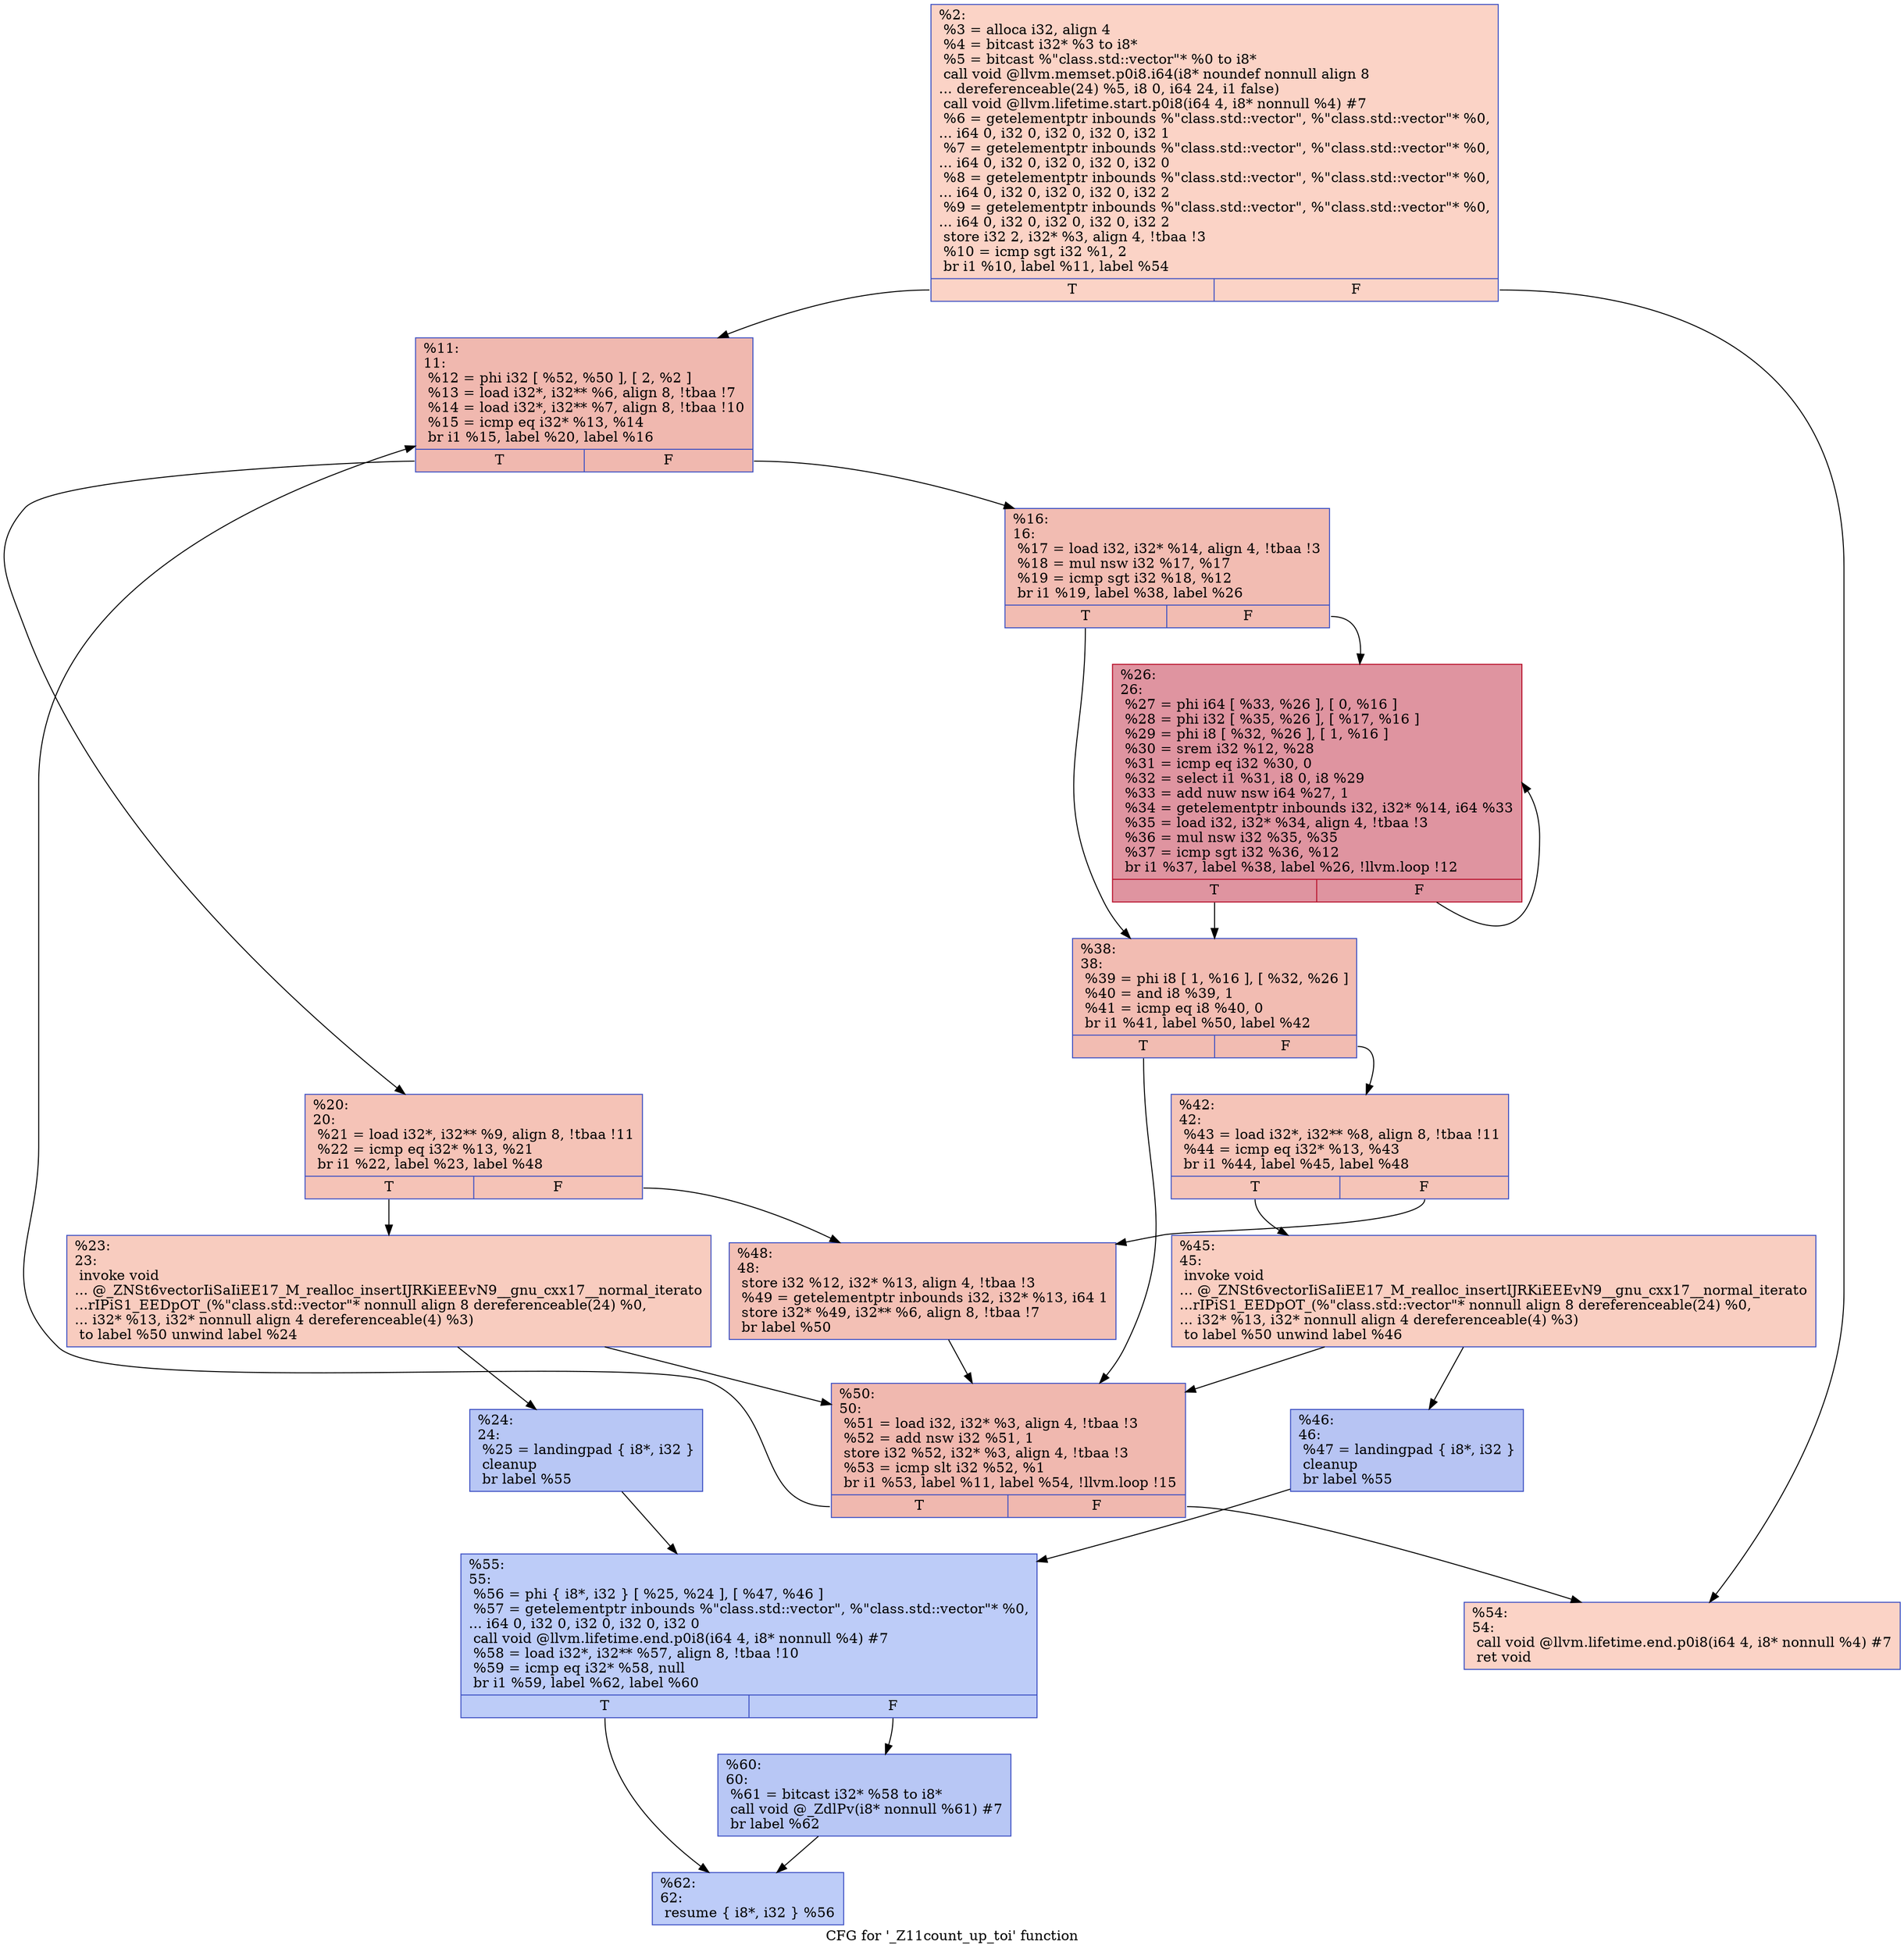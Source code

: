 digraph "CFG for '_Z11count_up_toi' function" {
	label="CFG for '_Z11count_up_toi' function";

	Node0x55a4be546450 [shape=record,color="#3d50c3ff", style=filled, fillcolor="#f59c7d70",label="{%2:\l  %3 = alloca i32, align 4\l  %4 = bitcast i32* %3 to i8*\l  %5 = bitcast %\"class.std::vector\"* %0 to i8*\l  call void @llvm.memset.p0i8.i64(i8* noundef nonnull align 8\l... dereferenceable(24) %5, i8 0, i64 24, i1 false)\l  call void @llvm.lifetime.start.p0i8(i64 4, i8* nonnull %4) #7\l  %6 = getelementptr inbounds %\"class.std::vector\", %\"class.std::vector\"* %0,\l... i64 0, i32 0, i32 0, i32 0, i32 1\l  %7 = getelementptr inbounds %\"class.std::vector\", %\"class.std::vector\"* %0,\l... i64 0, i32 0, i32 0, i32 0, i32 0\l  %8 = getelementptr inbounds %\"class.std::vector\", %\"class.std::vector\"* %0,\l... i64 0, i32 0, i32 0, i32 0, i32 2\l  %9 = getelementptr inbounds %\"class.std::vector\", %\"class.std::vector\"* %0,\l... i64 0, i32 0, i32 0, i32 0, i32 2\l  store i32 2, i32* %3, align 4, !tbaa !3\l  %10 = icmp sgt i32 %1, 2\l  br i1 %10, label %11, label %54\l|{<s0>T|<s1>F}}"];
	Node0x55a4be546450:s0 -> Node0x55a4be546c00;
	Node0x55a4be546450:s1 -> Node0x55a4be5484d0;
	Node0x55a4be546c00 [shape=record,color="#3d50c3ff", style=filled, fillcolor="#dc5d4a70",label="{%11:\l11:                                               \l  %12 = phi i32 [ %52, %50 ], [ 2, %2 ]\l  %13 = load i32*, i32** %6, align 8, !tbaa !7\l  %14 = load i32*, i32** %7, align 8, !tbaa !10\l  %15 = icmp eq i32* %13, %14\l  br i1 %15, label %20, label %16\l|{<s0>T|<s1>F}}"];
	Node0x55a4be546c00:s0 -> Node0x55a4be548b10;
	Node0x55a4be546c00:s1 -> Node0x55a4be548ba0;
	Node0x55a4be548ba0 [shape=record,color="#3d50c3ff", style=filled, fillcolor="#e1675170",label="{%16:\l16:                                               \l  %17 = load i32, i32* %14, align 4, !tbaa !3\l  %18 = mul nsw i32 %17, %17\l  %19 = icmp sgt i32 %18, %12\l  br i1 %19, label %38, label %26\l|{<s0>T|<s1>F}}"];
	Node0x55a4be548ba0:s0 -> Node0x55a4be5493f0;
	Node0x55a4be548ba0:s1 -> Node0x55a4be549440;
	Node0x55a4be548b10 [shape=record,color="#3d50c3ff", style=filled, fillcolor="#e8765c70",label="{%20:\l20:                                               \l  %21 = load i32*, i32** %9, align 8, !tbaa !11\l  %22 = icmp eq i32* %13, %21\l  br i1 %22, label %23, label %48\l|{<s0>T|<s1>F}}"];
	Node0x55a4be548b10:s0 -> Node0x55a4be549760;
	Node0x55a4be548b10:s1 -> Node0x55a4be5497f0;
	Node0x55a4be549760 [shape=record,color="#3d50c3ff", style=filled, fillcolor="#f08b6e70",label="{%23:\l23:                                               \l  invoke void\l... @_ZNSt6vectorIiSaIiEE17_M_realloc_insertIJRKiEEEvN9__gnu_cxx17__normal_iterato\l...rIPiS1_EEDpOT_(%\"class.std::vector\"* nonnull align 8 dereferenceable(24) %0,\l... i32* %13, i32* nonnull align 4 dereferenceable(4) %3)\l          to label %50 unwind label %24\l}"];
	Node0x55a4be549760 -> Node0x55a4be548640;
	Node0x55a4be549760 -> Node0x55a4be549a40;
	Node0x55a4be549a40 [shape=record,color="#3d50c3ff", style=filled, fillcolor="#5f7fe870",label="{%24:\l24:                                               \l  %25 = landingpad \{ i8*, i32 \}\l          cleanup\l  br label %55\l}"];
	Node0x55a4be549a40 -> Node0x55a4be54a030;
	Node0x55a4be549440 [shape=record,color="#b70d28ff", style=filled, fillcolor="#b70d2870",label="{%26:\l26:                                               \l  %27 = phi i64 [ %33, %26 ], [ 0, %16 ]\l  %28 = phi i32 [ %35, %26 ], [ %17, %16 ]\l  %29 = phi i8 [ %32, %26 ], [ 1, %16 ]\l  %30 = srem i32 %12, %28\l  %31 = icmp eq i32 %30, 0\l  %32 = select i1 %31, i8 0, i8 %29\l  %33 = add nuw nsw i64 %27, 1\l  %34 = getelementptr inbounds i32, i32* %14, i64 %33\l  %35 = load i32, i32* %34, align 4, !tbaa !3\l  %36 = mul nsw i32 %35, %35\l  %37 = icmp sgt i32 %36, %12\l  br i1 %37, label %38, label %26, !llvm.loop !12\l|{<s0>T|<s1>F}}"];
	Node0x55a4be549440:s0 -> Node0x55a4be5493f0;
	Node0x55a4be549440:s1 -> Node0x55a4be549440;
	Node0x55a4be5493f0 [shape=record,color="#3d50c3ff", style=filled, fillcolor="#e1675170",label="{%38:\l38:                                               \l  %39 = phi i8 [ 1, %16 ], [ %32, %26 ]\l  %40 = and i8 %39, 1\l  %41 = icmp eq i8 %40, 0\l  br i1 %41, label %50, label %42\l|{<s0>T|<s1>F}}"];
	Node0x55a4be5493f0:s0 -> Node0x55a4be548640;
	Node0x55a4be5493f0:s1 -> Node0x55a4be54ad70;
	Node0x55a4be54ad70 [shape=record,color="#3d50c3ff", style=filled, fillcolor="#e97a5f70",label="{%42:\l42:                                               \l  %43 = load i32*, i32** %8, align 8, !tbaa !11\l  %44 = icmp eq i32* %13, %43\l  br i1 %44, label %45, label %48\l|{<s0>T|<s1>F}}"];
	Node0x55a4be54ad70:s0 -> Node0x55a4be54b580;
	Node0x55a4be54ad70:s1 -> Node0x55a4be5497f0;
	Node0x55a4be54b580 [shape=record,color="#3d50c3ff", style=filled, fillcolor="#f2907270",label="{%45:\l45:                                               \l  invoke void\l... @_ZNSt6vectorIiSaIiEE17_M_realloc_insertIJRKiEEEvN9__gnu_cxx17__normal_iterato\l...rIPiS1_EEDpOT_(%\"class.std::vector\"* nonnull align 8 dereferenceable(24) %0,\l... i32* %13, i32* nonnull align 4 dereferenceable(4) %3)\l          to label %50 unwind label %46\l}"];
	Node0x55a4be54b580 -> Node0x55a4be548640;
	Node0x55a4be54b580 -> Node0x55a4be54b6f0;
	Node0x55a4be54b6f0 [shape=record,color="#3d50c3ff", style=filled, fillcolor="#5b7ae570",label="{%46:\l46:                                               \l  %47 = landingpad \{ i8*, i32 \}\l          cleanup\l  br label %55\l}"];
	Node0x55a4be54b6f0 -> Node0x55a4be54a030;
	Node0x55a4be5497f0 [shape=record,color="#3d50c3ff", style=filled, fillcolor="#e5705870",label="{%48:\l48:                                               \l  store i32 %12, i32* %13, align 4, !tbaa !3\l  %49 = getelementptr inbounds i32, i32* %13, i64 1\l  store i32* %49, i32** %6, align 8, !tbaa !7\l  br label %50\l}"];
	Node0x55a4be5497f0 -> Node0x55a4be548640;
	Node0x55a4be548640 [shape=record,color="#3d50c3ff", style=filled, fillcolor="#dc5d4a70",label="{%50:\l50:                                               \l  %51 = load i32, i32* %3, align 4, !tbaa !3\l  %52 = add nsw i32 %51, 1\l  store i32 %52, i32* %3, align 4, !tbaa !3\l  %53 = icmp slt i32 %52, %1\l  br i1 %53, label %11, label %54, !llvm.loop !15\l|{<s0>T|<s1>F}}"];
	Node0x55a4be548640:s0 -> Node0x55a4be546c00;
	Node0x55a4be548640:s1 -> Node0x55a4be5484d0;
	Node0x55a4be5484d0 [shape=record,color="#3d50c3ff", style=filled, fillcolor="#f59c7d70",label="{%54:\l54:                                               \l  call void @llvm.lifetime.end.p0i8(i64 4, i8* nonnull %4) #7\l  ret void\l}"];
	Node0x55a4be54a030 [shape=record,color="#3d50c3ff", style=filled, fillcolor="#6a8bef70",label="{%55:\l55:                                               \l  %56 = phi \{ i8*, i32 \} [ %25, %24 ], [ %47, %46 ]\l  %57 = getelementptr inbounds %\"class.std::vector\", %\"class.std::vector\"* %0,\l... i64 0, i32 0, i32 0, i32 0, i32 0\l  call void @llvm.lifetime.end.p0i8(i64 4, i8* nonnull %4) #7\l  %58 = load i32*, i32** %57, align 8, !tbaa !10\l  %59 = icmp eq i32* %58, null\l  br i1 %59, label %62, label %60\l|{<s0>T|<s1>F}}"];
	Node0x55a4be54a030:s0 -> Node0x55a4be54d1b0;
	Node0x55a4be54a030:s1 -> Node0x55a4be54d200;
	Node0x55a4be54d200 [shape=record,color="#3d50c3ff", style=filled, fillcolor="#5f7fe870",label="{%60:\l60:                                               \l  %61 = bitcast i32* %58 to i8*\l  call void @_ZdlPv(i8* nonnull %61) #7\l  br label %62\l}"];
	Node0x55a4be54d200 -> Node0x55a4be54d1b0;
	Node0x55a4be54d1b0 [shape=record,color="#3d50c3ff", style=filled, fillcolor="#6a8bef70",label="{%62:\l62:                                               \l  resume \{ i8*, i32 \} %56\l}"];
}
